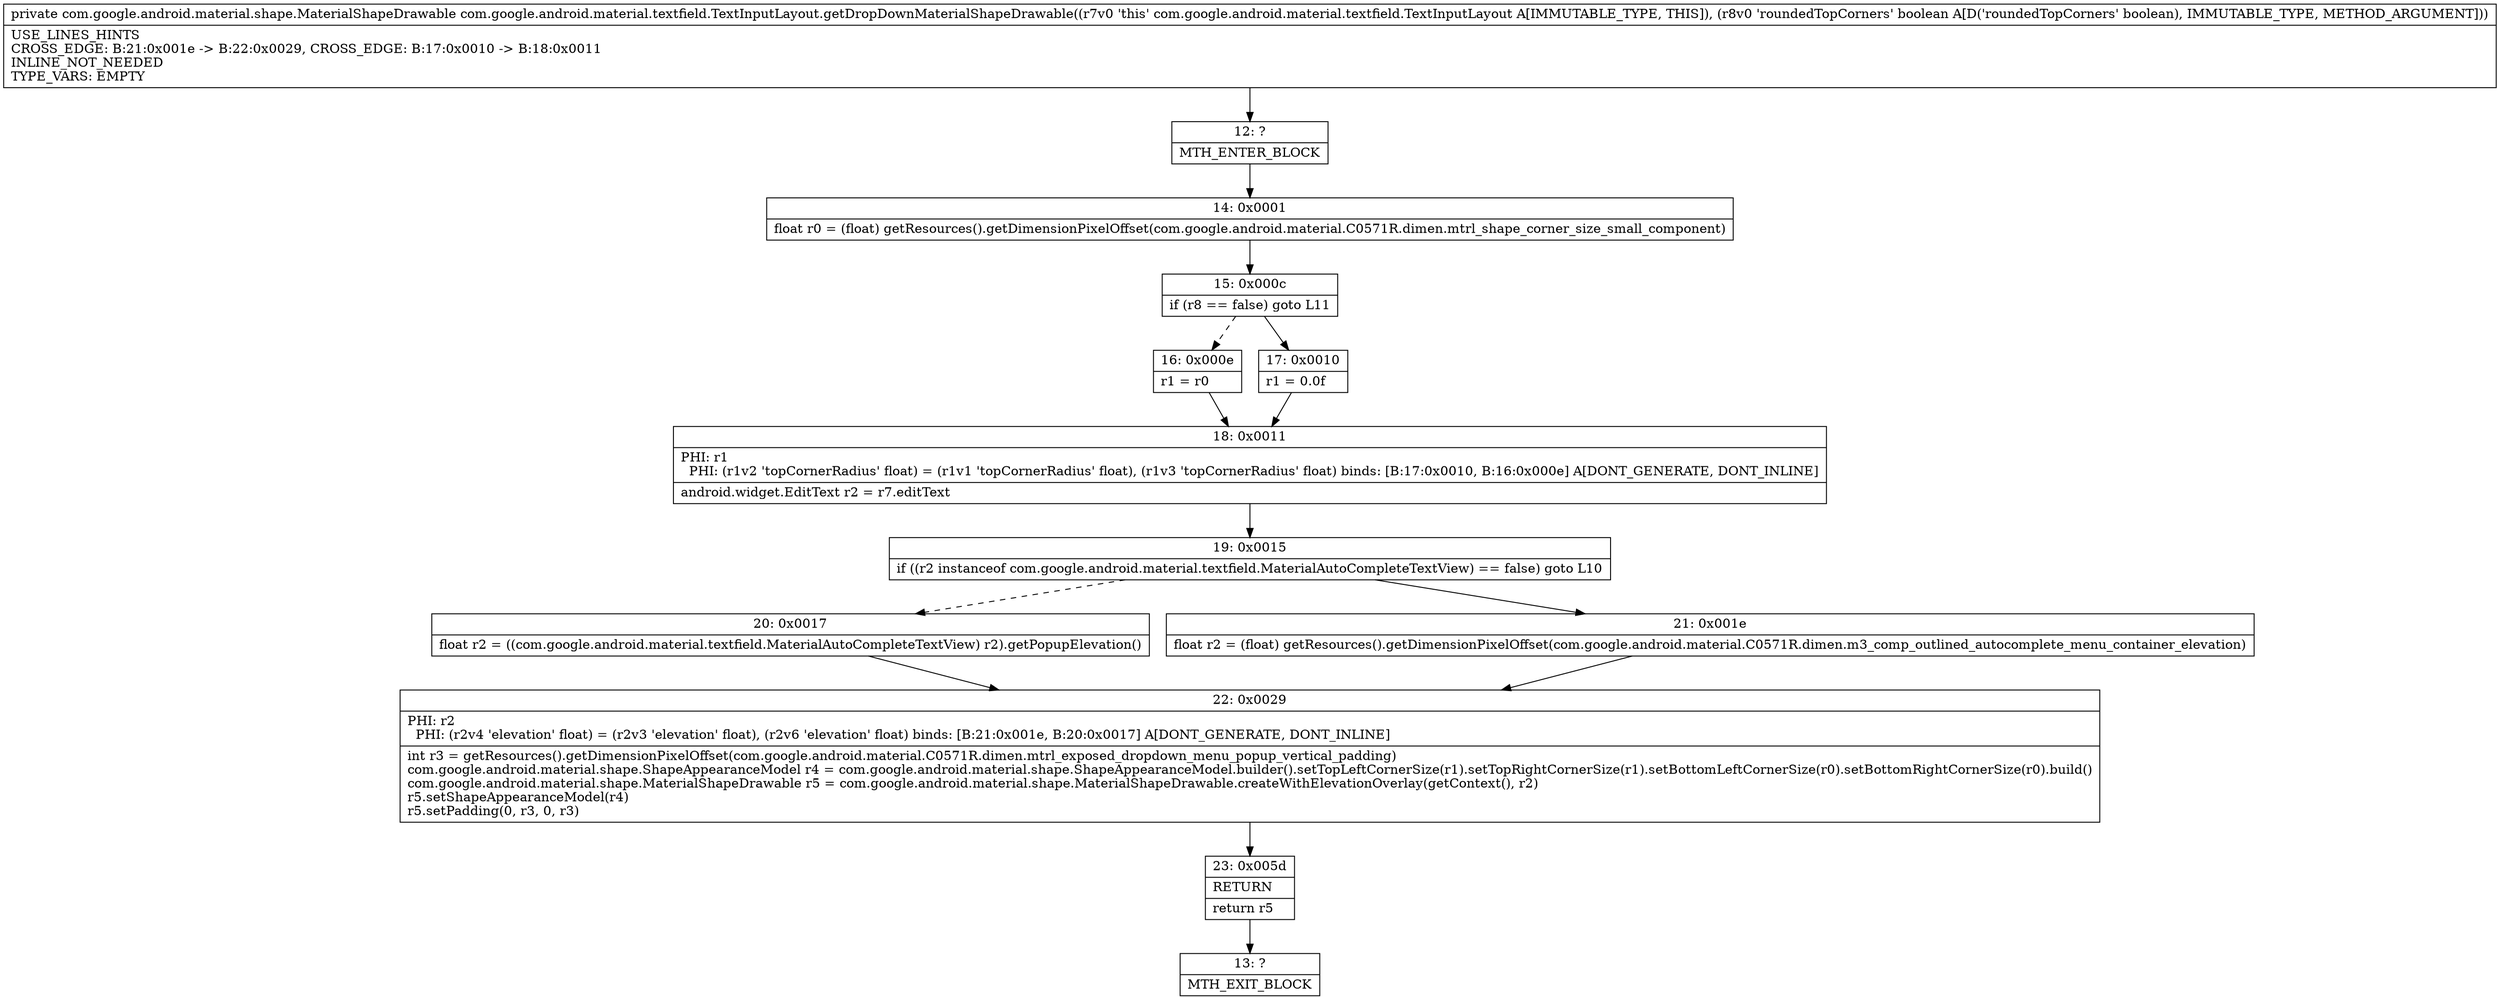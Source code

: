 digraph "CFG forcom.google.android.material.textfield.TextInputLayout.getDropDownMaterialShapeDrawable(Z)Lcom\/google\/android\/material\/shape\/MaterialShapeDrawable;" {
Node_12 [shape=record,label="{12\:\ ?|MTH_ENTER_BLOCK\l}"];
Node_14 [shape=record,label="{14\:\ 0x0001|float r0 = (float) getResources().getDimensionPixelOffset(com.google.android.material.C0571R.dimen.mtrl_shape_corner_size_small_component)\l}"];
Node_15 [shape=record,label="{15\:\ 0x000c|if (r8 == false) goto L11\l}"];
Node_16 [shape=record,label="{16\:\ 0x000e|r1 = r0\l}"];
Node_18 [shape=record,label="{18\:\ 0x0011|PHI: r1 \l  PHI: (r1v2 'topCornerRadius' float) = (r1v1 'topCornerRadius' float), (r1v3 'topCornerRadius' float) binds: [B:17:0x0010, B:16:0x000e] A[DONT_GENERATE, DONT_INLINE]\l|android.widget.EditText r2 = r7.editText\l}"];
Node_19 [shape=record,label="{19\:\ 0x0015|if ((r2 instanceof com.google.android.material.textfield.MaterialAutoCompleteTextView) == false) goto L10\l}"];
Node_20 [shape=record,label="{20\:\ 0x0017|float r2 = ((com.google.android.material.textfield.MaterialAutoCompleteTextView) r2).getPopupElevation()\l}"];
Node_22 [shape=record,label="{22\:\ 0x0029|PHI: r2 \l  PHI: (r2v4 'elevation' float) = (r2v3 'elevation' float), (r2v6 'elevation' float) binds: [B:21:0x001e, B:20:0x0017] A[DONT_GENERATE, DONT_INLINE]\l|int r3 = getResources().getDimensionPixelOffset(com.google.android.material.C0571R.dimen.mtrl_exposed_dropdown_menu_popup_vertical_padding)\lcom.google.android.material.shape.ShapeAppearanceModel r4 = com.google.android.material.shape.ShapeAppearanceModel.builder().setTopLeftCornerSize(r1).setTopRightCornerSize(r1).setBottomLeftCornerSize(r0).setBottomRightCornerSize(r0).build()\lcom.google.android.material.shape.MaterialShapeDrawable r5 = com.google.android.material.shape.MaterialShapeDrawable.createWithElevationOverlay(getContext(), r2)\lr5.setShapeAppearanceModel(r4)\lr5.setPadding(0, r3, 0, r3)\l}"];
Node_23 [shape=record,label="{23\:\ 0x005d|RETURN\l|return r5\l}"];
Node_13 [shape=record,label="{13\:\ ?|MTH_EXIT_BLOCK\l}"];
Node_21 [shape=record,label="{21\:\ 0x001e|float r2 = (float) getResources().getDimensionPixelOffset(com.google.android.material.C0571R.dimen.m3_comp_outlined_autocomplete_menu_container_elevation)\l}"];
Node_17 [shape=record,label="{17\:\ 0x0010|r1 = 0.0f\l}"];
MethodNode[shape=record,label="{private com.google.android.material.shape.MaterialShapeDrawable com.google.android.material.textfield.TextInputLayout.getDropDownMaterialShapeDrawable((r7v0 'this' com.google.android.material.textfield.TextInputLayout A[IMMUTABLE_TYPE, THIS]), (r8v0 'roundedTopCorners' boolean A[D('roundedTopCorners' boolean), IMMUTABLE_TYPE, METHOD_ARGUMENT]))  | USE_LINES_HINTS\lCROSS_EDGE: B:21:0x001e \-\> B:22:0x0029, CROSS_EDGE: B:17:0x0010 \-\> B:18:0x0011\lINLINE_NOT_NEEDED\lTYPE_VARS: EMPTY\l}"];
MethodNode -> Node_12;Node_12 -> Node_14;
Node_14 -> Node_15;
Node_15 -> Node_16[style=dashed];
Node_15 -> Node_17;
Node_16 -> Node_18;
Node_18 -> Node_19;
Node_19 -> Node_20[style=dashed];
Node_19 -> Node_21;
Node_20 -> Node_22;
Node_22 -> Node_23;
Node_23 -> Node_13;
Node_21 -> Node_22;
Node_17 -> Node_18;
}

